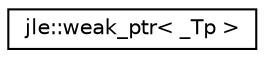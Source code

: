 digraph "Graphical Class Hierarchy"
{
  edge [fontname="Helvetica",fontsize="10",labelfontname="Helvetica",labelfontsize="10"];
  node [fontname="Helvetica",fontsize="10",shape=record];
  rankdir="LR";
  Node1 [label="jle::weak_ptr\< _Tp \>",height=0.2,width=0.4,color="black", fillcolor="white", style="filled",URL="$classjle_1_1weak__ptr.html",tooltip="A safe std weak_ptr WRAPPER. "];
}
